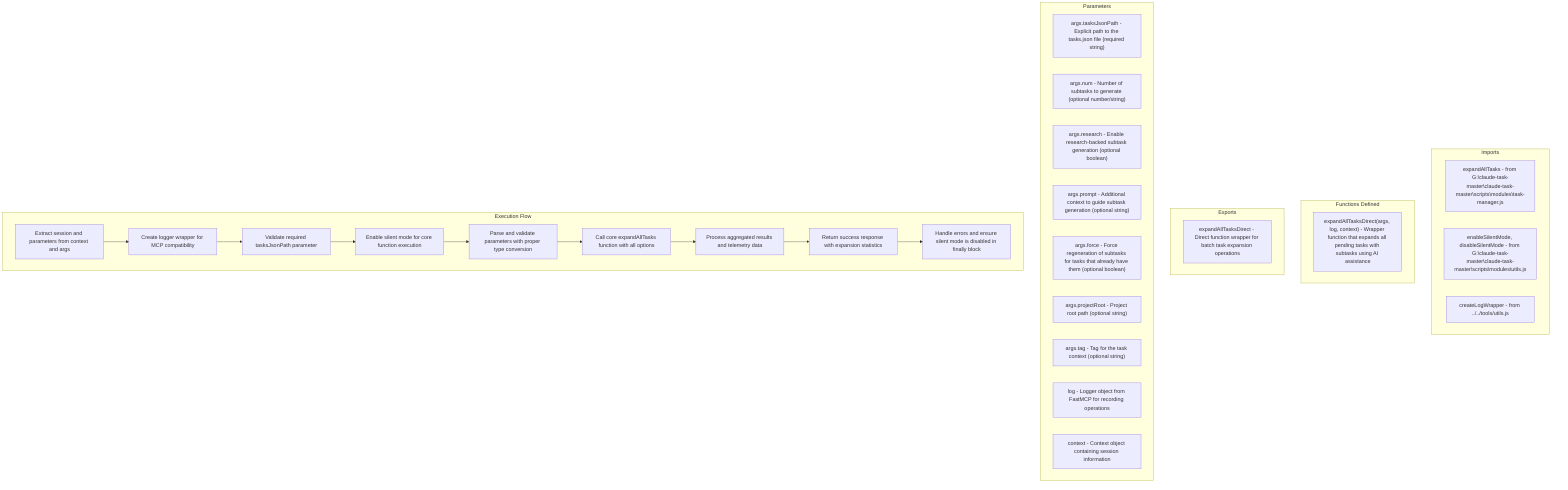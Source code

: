 flowchart TB
    subgraph "Imports"
        I1["expandAllTasks - from G:\claude-task-master\claude-task-master\scripts\modules\task-manager.js"]
        I2["enableSilentMode, disableSilentMode - from G:\claude-task-master\claude-task-master\scripts\modules\utils.js"]
        I3["createLogWrapper - from ../../tools/utils.js"]
    end

    subgraph "Functions Defined"
        FU1["expandAllTasksDirect(args, log, context) - Wrapper function that expands all pending tasks with subtasks using AI assistance"]
    end

    subgraph "Exports"
        E1["expandAllTasksDirect - Direct function wrapper for batch task expansion operations"]
    end

    subgraph "Parameters"
        P1["args.tasksJsonPath - Explicit path to the tasks.json file (required string)"]
        P2["args.num - Number of subtasks to generate (optional number/string)"]
        P3["args.research - Enable research-backed subtask generation (optional boolean)"]
        P4["args.prompt - Additional context to guide subtask generation (optional string)"]
        P5["args.force - Force regeneration of subtasks for tasks that already have them (optional boolean)"]
        P6["args.projectRoot - Project root path (optional string)"]
        P7["args.tag - Tag for the task context (optional string)"]
        P8["log - Logger object from FastMCP for recording operations"]
        P9["context - Context object containing session information"]
    end

    subgraph "Execution Flow"
        FL1["Extract session and parameters from context and args"]
        FL2["Create logger wrapper for MCP compatibility"]
        FL3["Validate required tasksJsonPath parameter"]
        FL4["Enable silent mode for core function execution"]
        FL5["Parse and validate parameters with proper type conversion"]
        FL6["Call core expandAllTasks function with all options"]
        FL7["Process aggregated results and telemetry data"]
        FL8["Return success response with expansion statistics"]
        FL9["Handle errors and ensure silent mode is disabled in finally block"]
    end

    FL1 --> FL2
    FL2 --> FL3
    FL3 --> FL4
    FL4 --> FL5
    FL5 --> FL6
    FL6 --> FL7
    FL7 --> FL8
    FL8 --> FL9